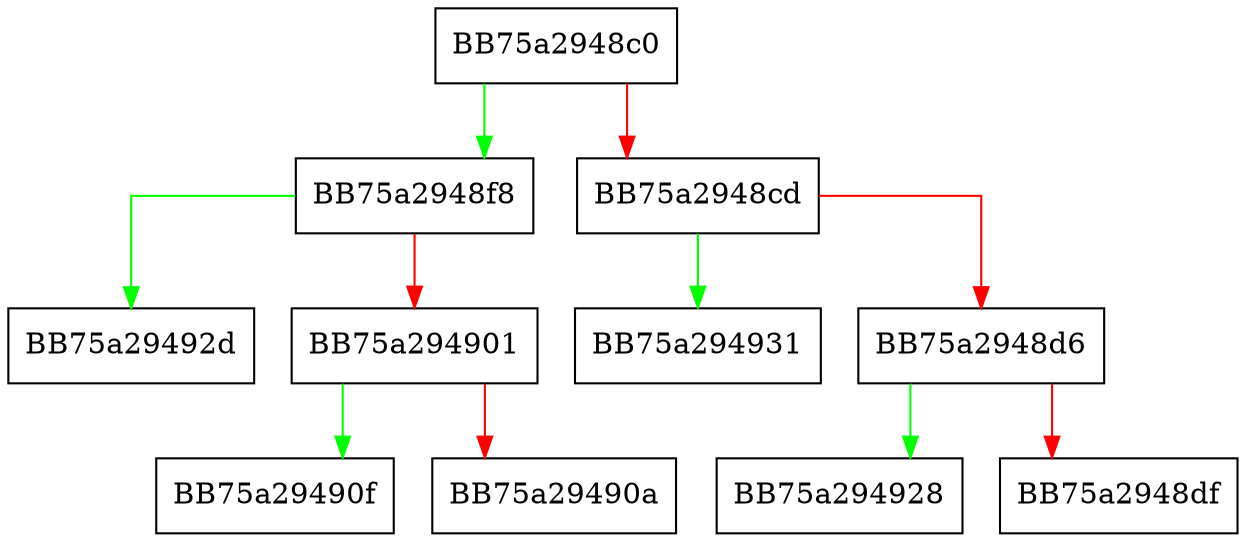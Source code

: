 digraph sqlite3LogEstAdd {
  node [shape="box"];
  graph [splines=ortho];
  BB75a2948c0 -> BB75a2948f8 [color="green"];
  BB75a2948c0 -> BB75a2948cd [color="red"];
  BB75a2948cd -> BB75a294931 [color="green"];
  BB75a2948cd -> BB75a2948d6 [color="red"];
  BB75a2948d6 -> BB75a294928 [color="green"];
  BB75a2948d6 -> BB75a2948df [color="red"];
  BB75a2948f8 -> BB75a29492d [color="green"];
  BB75a2948f8 -> BB75a294901 [color="red"];
  BB75a294901 -> BB75a29490f [color="green"];
  BB75a294901 -> BB75a29490a [color="red"];
}